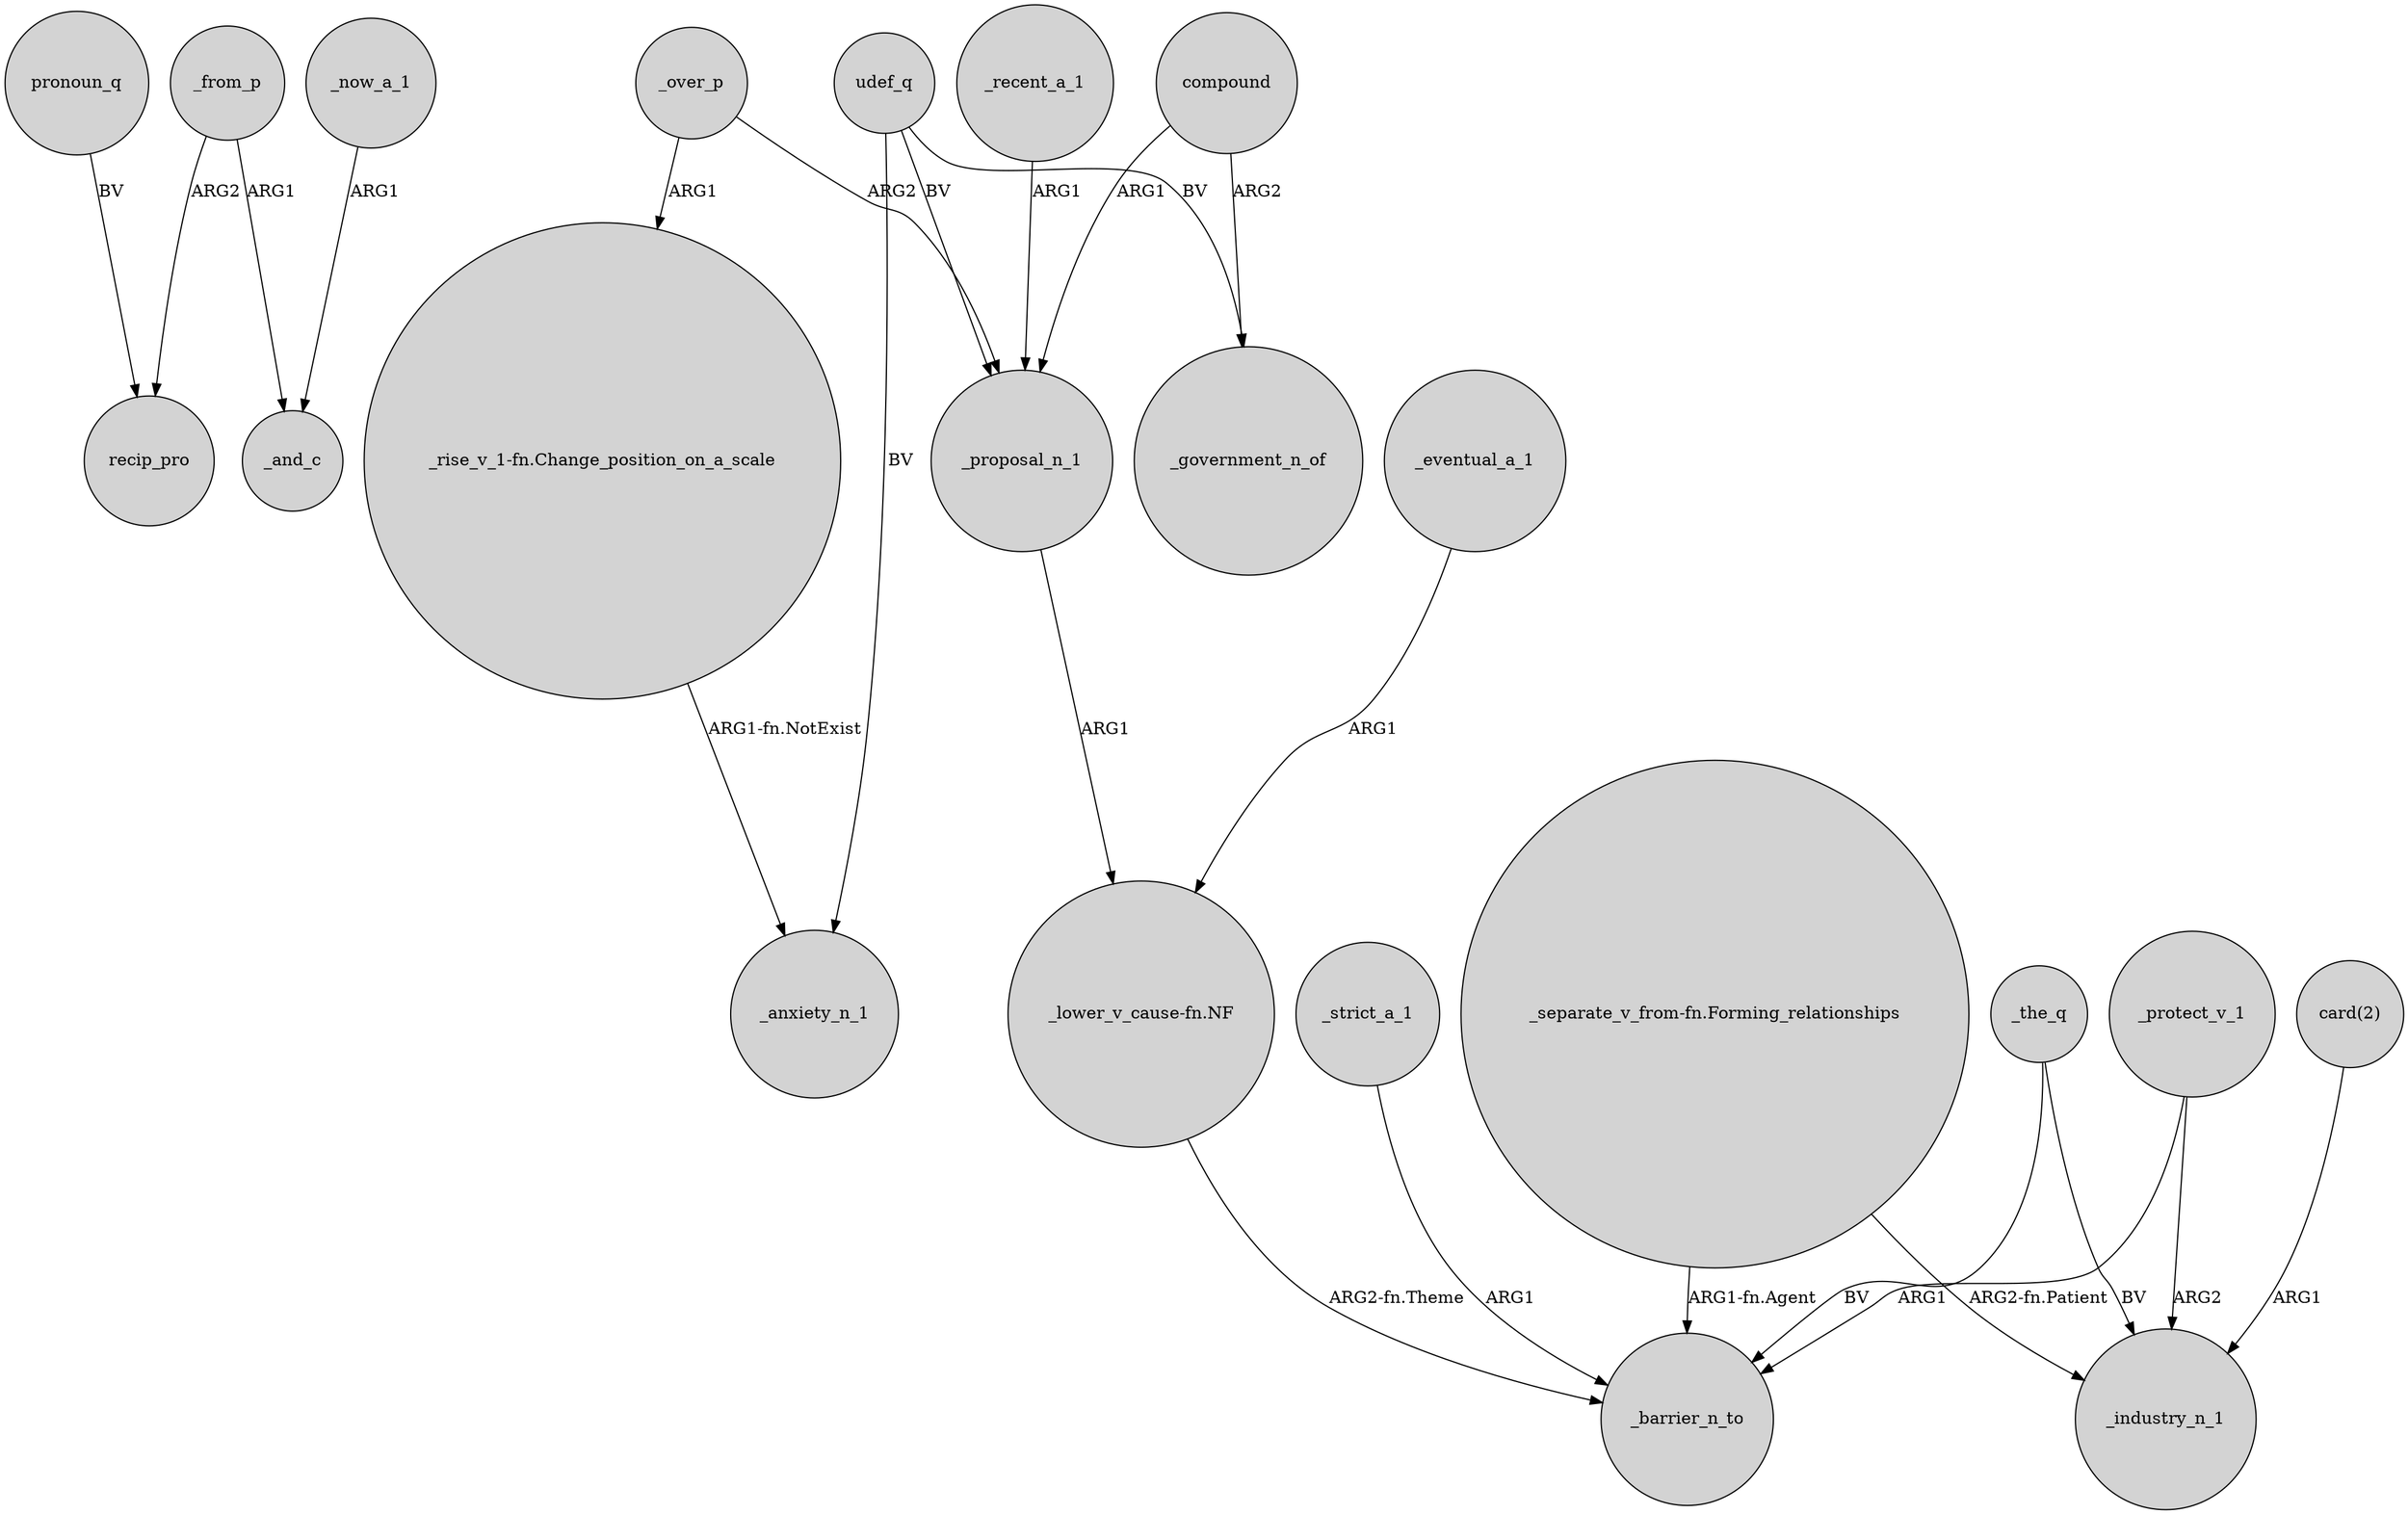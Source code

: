 digraph {
	node [shape=circle style=filled]
	_from_p -> recip_pro [label=ARG2]
	_over_p -> "_rise_v_1-fn.Change_position_on_a_scale" [label=ARG1]
	"_separate_v_from-fn.Forming_relationships" -> _industry_n_1 [label="ARG2-fn.Patient"]
	_now_a_1 -> _and_c [label=ARG1]
	compound -> _government_n_of [label=ARG2]
	udef_q -> _government_n_of [label=BV]
	_over_p -> _proposal_n_1 [label=ARG2]
	udef_q -> _proposal_n_1 [label=BV]
	"card(2)" -> _industry_n_1 [label=ARG1]
	_the_q -> _industry_n_1 [label=BV]
	_from_p -> _and_c [label=ARG1]
	"_rise_v_1-fn.Change_position_on_a_scale" -> _anxiety_n_1 [label="ARG1-fn.NotExist"]
	_the_q -> _barrier_n_to [label=BV]
	pronoun_q -> recip_pro [label=BV]
	_strict_a_1 -> _barrier_n_to [label=ARG1]
	_protect_v_1 -> _barrier_n_to [label=ARG1]
	"_separate_v_from-fn.Forming_relationships" -> _barrier_n_to [label="ARG1-fn.Agent"]
	"_lower_v_cause-fn.NF" -> _barrier_n_to [label="ARG2-fn.Theme"]
	_protect_v_1 -> _industry_n_1 [label=ARG2]
	_proposal_n_1 -> "_lower_v_cause-fn.NF" [label=ARG1]
	compound -> _proposal_n_1 [label=ARG1]
	_eventual_a_1 -> "_lower_v_cause-fn.NF" [label=ARG1]
	_recent_a_1 -> _proposal_n_1 [label=ARG1]
	udef_q -> _anxiety_n_1 [label=BV]
}
